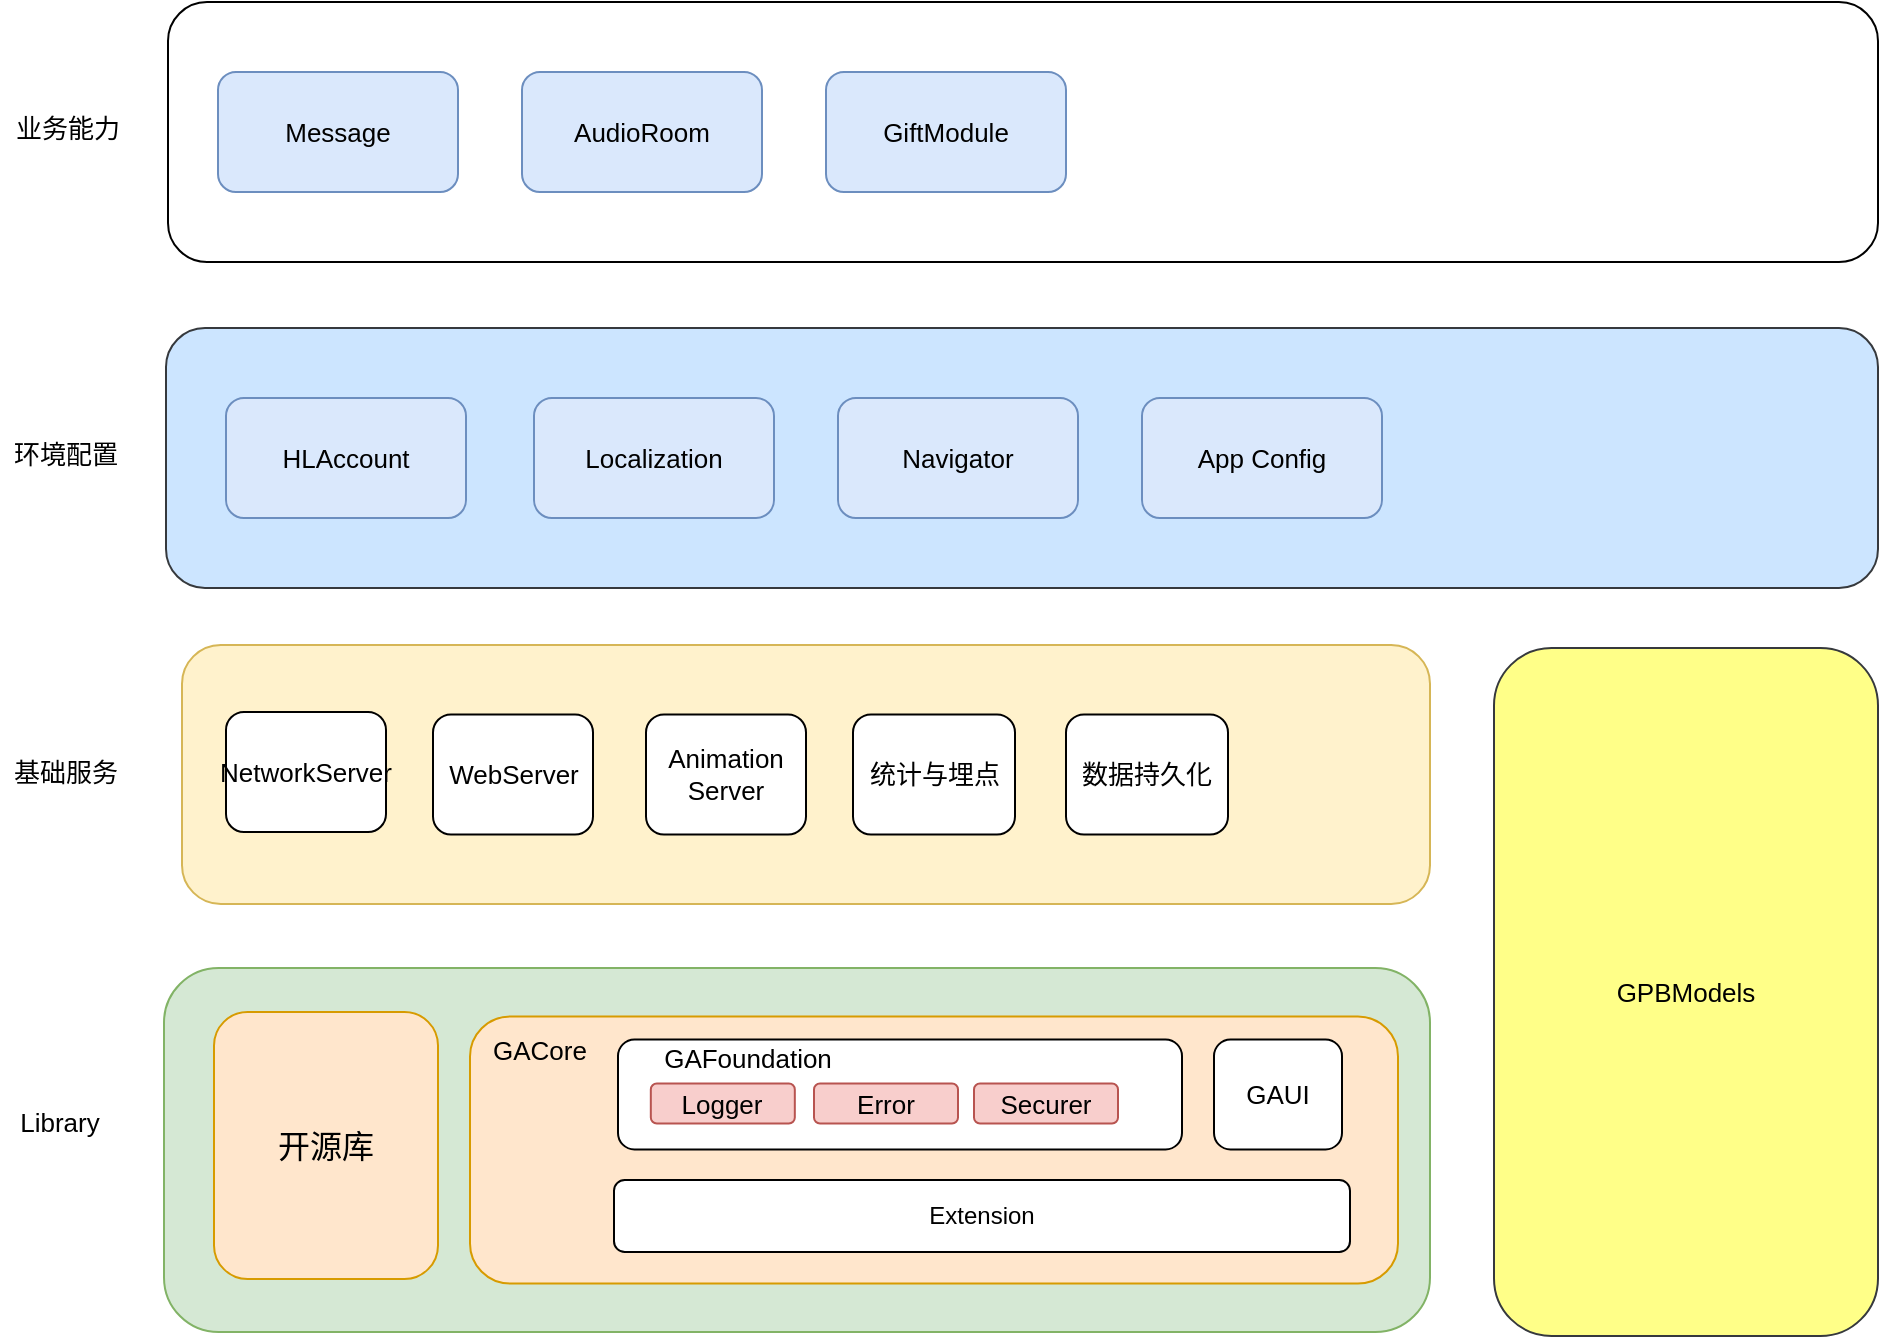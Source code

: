 <mxfile version="20.2.3" type="github">
  <diagram name="Page-1" id="7a6c530e-6e37-e111-ec74-82921da8cc10">
    <mxGraphModel dx="1307" dy="686" grid="1" gridSize="8" guides="1" tooltips="1" connect="1" arrows="1" fold="1" page="1" pageScale="1.5" pageWidth="1169" pageHeight="826" background="#FFFFFF" math="0" shadow="0">
      <root>
        <mxCell id="0" style=";html=1;" />
        <mxCell id="1" style=";html=1;" parent="0" />
        <mxCell id="K_LD3TBMWtCk_dUfeqcV-1" value="l" style="rounded=1;whiteSpace=wrap;html=1;fillColor=#d5e8d4;strokeColor=#82b366;" parent="1" vertex="1">
          <mxGeometry x="359" y="992" width="633" height="182" as="geometry" />
        </mxCell>
        <mxCell id="K_LD3TBMWtCk_dUfeqcV-35" value="" style="rounded=1;whiteSpace=wrap;html=1;fillColor=#fff2cc;strokeColor=#d6b656;" parent="1" vertex="1">
          <mxGeometry x="368" y="830.5" width="624" height="129.5" as="geometry" />
        </mxCell>
        <mxCell id="K_LD3TBMWtCk_dUfeqcV-36" value="NetworkServer" style="rounded=1;whiteSpace=wrap;html=1;fontSize=13;strokeColor=default;" parent="1" vertex="1">
          <mxGeometry x="390" y="864" width="80" height="60" as="geometry" />
        </mxCell>
        <mxCell id="K_LD3TBMWtCk_dUfeqcV-39" value="WebServer" style="rounded=1;whiteSpace=wrap;html=1;fontSize=13;strokeColor=default;" parent="1" vertex="1">
          <mxGeometry x="493.5" y="865.25" width="80" height="60" as="geometry" />
        </mxCell>
        <mxCell id="K_LD3TBMWtCk_dUfeqcV-40" value="Animation&lt;br&gt;Server" style="rounded=1;whiteSpace=wrap;html=1;fontSize=13;strokeColor=default;" parent="1" vertex="1">
          <mxGeometry x="600" y="865.25" width="80" height="60" as="geometry" />
        </mxCell>
        <mxCell id="K_LD3TBMWtCk_dUfeqcV-41" value="统计与埋点" style="rounded=1;whiteSpace=wrap;html=1;fontSize=13;strokeColor=default;" parent="1" vertex="1">
          <mxGeometry x="703.5" y="865.25" width="81" height="60" as="geometry" />
        </mxCell>
        <mxCell id="K_LD3TBMWtCk_dUfeqcV-42" value="基础服务" style="text;html=1;strokeColor=none;fillColor=none;align=center;verticalAlign=middle;whiteSpace=wrap;rounded=0;fontSize=13;" parent="1" vertex="1">
          <mxGeometry x="280" y="879" width="60" height="30" as="geometry" />
        </mxCell>
        <mxCell id="K_LD3TBMWtCk_dUfeqcV-43" value="" style="rounded=1;whiteSpace=wrap;html=1;fillColor=#cce5ff;strokeColor=#36393d;" parent="1" vertex="1">
          <mxGeometry x="360" y="672" width="856" height="130" as="geometry" />
        </mxCell>
        <mxCell id="K_LD3TBMWtCk_dUfeqcV-44" value="环境配置" style="text;html=1;strokeColor=none;fillColor=none;align=center;verticalAlign=middle;whiteSpace=wrap;rounded=0;fontSize=13;" parent="1" vertex="1">
          <mxGeometry x="280" y="720" width="60" height="30" as="geometry" />
        </mxCell>
        <mxCell id="K_LD3TBMWtCk_dUfeqcV-45" value="HLAccount" style="rounded=1;whiteSpace=wrap;html=1;fontSize=13;strokeColor=#6c8ebf;fillColor=#dae8fc;" parent="1" vertex="1">
          <mxGeometry x="390" y="707" width="120" height="60" as="geometry" />
        </mxCell>
        <mxCell id="K_LD3TBMWtCk_dUfeqcV-47" value="Localization" style="rounded=1;whiteSpace=wrap;html=1;fontSize=13;strokeColor=#6c8ebf;fillColor=#dae8fc;" parent="1" vertex="1">
          <mxGeometry x="544" y="707" width="120" height="60" as="geometry" />
        </mxCell>
        <mxCell id="K_LD3TBMWtCk_dUfeqcV-48" value="Navigator" style="rounded=1;whiteSpace=wrap;html=1;fontSize=13;strokeColor=#6c8ebf;fillColor=#dae8fc;" parent="1" vertex="1">
          <mxGeometry x="696" y="707" width="120" height="60" as="geometry" />
        </mxCell>
        <mxCell id="K_LD3TBMWtCk_dUfeqcV-49" value="App Config" style="rounded=1;whiteSpace=wrap;html=1;fontSize=13;strokeColor=#6c8ebf;fillColor=#dae8fc;" parent="1" vertex="1">
          <mxGeometry x="848" y="707" width="120" height="60" as="geometry" />
        </mxCell>
        <mxCell id="Ix5k6d0BuqMqthUMCjz2-28" value="" style="rounded=1;whiteSpace=wrap;html=1;" parent="1" vertex="1">
          <mxGeometry x="361" y="509" width="855" height="130" as="geometry" />
        </mxCell>
        <mxCell id="Ix5k6d0BuqMqthUMCjz2-29" value="业务能力" style="text;html=1;strokeColor=none;fillColor=none;align=center;verticalAlign=middle;whiteSpace=wrap;rounded=0;fontSize=13;" parent="1" vertex="1">
          <mxGeometry x="281" y="557" width="60" height="30" as="geometry" />
        </mxCell>
        <mxCell id="Ix5k6d0BuqMqthUMCjz2-31" value="Message" style="rounded=1;whiteSpace=wrap;html=1;fontSize=13;strokeColor=#6c8ebf;fillColor=#dae8fc;" parent="1" vertex="1">
          <mxGeometry x="386" y="544" width="120" height="60" as="geometry" />
        </mxCell>
        <mxCell id="Ix5k6d0BuqMqthUMCjz2-32" value="AudioRoom" style="rounded=1;whiteSpace=wrap;html=1;fontSize=13;strokeColor=#6c8ebf;fillColor=#dae8fc;" parent="1" vertex="1">
          <mxGeometry x="538" y="544" width="120" height="60" as="geometry" />
        </mxCell>
        <mxCell id="Ix5k6d0BuqMqthUMCjz2-33" value="GiftModule" style="rounded=1;whiteSpace=wrap;html=1;fontSize=13;strokeColor=#6c8ebf;fillColor=#dae8fc;" parent="1" vertex="1">
          <mxGeometry x="690" y="544" width="120" height="60" as="geometry" />
        </mxCell>
        <mxCell id="Ix5k6d0BuqMqthUMCjz2-43" value="" style="group" parent="1" vertex="1" connectable="0">
          <mxGeometry x="512" y="1016.25" width="464" height="133.5" as="geometry" />
        </mxCell>
        <mxCell id="K_LD3TBMWtCk_dUfeqcV-15" value="" style="rounded=1;whiteSpace=wrap;html=1;fontSize=16;strokeColor=#d79b00;fillColor=#ffe6cc;" parent="Ix5k6d0BuqMqthUMCjz2-43" vertex="1">
          <mxGeometry width="464" height="133.5" as="geometry" />
        </mxCell>
        <mxCell id="K_LD3TBMWtCk_dUfeqcV-16" value="GACore" style="text;html=1;strokeColor=none;fillColor=none;align=center;verticalAlign=middle;whiteSpace=wrap;rounded=0;fontSize=13;" parent="Ix5k6d0BuqMqthUMCjz2-43" vertex="1">
          <mxGeometry x="5" y="1.5" width="60" height="30" as="geometry" />
        </mxCell>
        <mxCell id="K_LD3TBMWtCk_dUfeqcV-18" value="GAUI" style="rounded=1;whiteSpace=wrap;html=1;fontSize=13;strokeColor=default;" parent="Ix5k6d0BuqMqthUMCjz2-43" vertex="1">
          <mxGeometry x="372" y="11.5" width="64" height="55" as="geometry" />
        </mxCell>
        <mxCell id="EU10I_Jx_XXT4axmKY_v-11" value="Extension" style="rounded=1;whiteSpace=wrap;html=1;" parent="Ix5k6d0BuqMqthUMCjz2-43" vertex="1">
          <mxGeometry x="72" y="81.75" width="368" height="36" as="geometry" />
        </mxCell>
        <mxCell id="Ix5k6d0BuqMqthUMCjz2-42" value="" style="group" parent="Ix5k6d0BuqMqthUMCjz2-43" vertex="1" connectable="0">
          <mxGeometry x="74" y="6.5" width="282" height="55" as="geometry" />
        </mxCell>
        <mxCell id="K_LD3TBMWtCk_dUfeqcV-17" value="" style="rounded=1;whiteSpace=wrap;html=1;fontSize=13;" parent="Ix5k6d0BuqMqthUMCjz2-42" vertex="1">
          <mxGeometry y="5" width="282" height="55" as="geometry" />
        </mxCell>
        <mxCell id="K_LD3TBMWtCk_dUfeqcV-22" value="GAFoundation" style="text;html=1;strokeColor=none;fillColor=none;align=center;verticalAlign=middle;whiteSpace=wrap;rounded=0;fontSize=13;" parent="Ix5k6d0BuqMqthUMCjz2-42" vertex="1">
          <mxGeometry x="-12" y="6" width="154.256" height="16" as="geometry" />
        </mxCell>
        <mxCell id="K_LD3TBMWtCk_dUfeqcV-24" value="Error" style="rounded=1;whiteSpace=wrap;html=1;fontSize=13;strokeColor=#b85450;fillColor=#f8cecc;" parent="Ix5k6d0BuqMqthUMCjz2-42" vertex="1">
          <mxGeometry x="98" y="27" width="72" height="20" as="geometry" />
        </mxCell>
        <mxCell id="K_LD3TBMWtCk_dUfeqcV-25" value="Logger" style="rounded=1;whiteSpace=wrap;html=1;fontSize=13;strokeColor=#b85450;fillColor=#f8cecc;" parent="Ix5k6d0BuqMqthUMCjz2-42" vertex="1">
          <mxGeometry x="16.41" y="27" width="72" height="20" as="geometry" />
        </mxCell>
        <mxCell id="K_LD3TBMWtCk_dUfeqcV-26" value="Securer" style="rounded=1;whiteSpace=wrap;html=1;fontSize=13;strokeColor=#b85450;fillColor=#f8cecc;" parent="Ix5k6d0BuqMqthUMCjz2-42" vertex="1">
          <mxGeometry x="178" y="27" width="72" height="20" as="geometry" />
        </mxCell>
        <mxCell id="Ix5k6d0BuqMqthUMCjz2-44" value="" style="group" parent="1" vertex="1" connectable="0">
          <mxGeometry x="384" y="1014" width="112" height="133.5" as="geometry" />
        </mxCell>
        <mxCell id="Ix5k6d0BuqMqthUMCjz2-38" value="开源库" style="rounded=1;whiteSpace=wrap;html=1;fontSize=16;strokeColor=#d79b00;fillColor=#ffe6cc;" parent="Ix5k6d0BuqMqthUMCjz2-44" vertex="1">
          <mxGeometry width="112.0" height="133.5" as="geometry" />
        </mxCell>
        <mxCell id="Ix5k6d0BuqMqthUMCjz2-45" value="Library" style="text;html=1;strokeColor=none;fillColor=none;align=center;verticalAlign=middle;whiteSpace=wrap;rounded=0;fontSize=13;" parent="1" vertex="1">
          <mxGeometry x="277" y="1054" width="60" height="30" as="geometry" />
        </mxCell>
        <mxCell id="Ix5k6d0BuqMqthUMCjz2-41" value="GPBModels" style="rounded=1;whiteSpace=wrap;html=1;fontSize=13;strokeColor=#36393d;fillColor=#ffff88;" parent="1" vertex="1">
          <mxGeometry x="1024" y="832" width="192" height="344" as="geometry" />
        </mxCell>
        <mxCell id="b80qSHaLY5oCW-1uU5xf-2" value="数据持久化" style="rounded=1;whiteSpace=wrap;html=1;fontSize=13;strokeColor=default;" parent="1" vertex="1">
          <mxGeometry x="810" y="865.25" width="81" height="60" as="geometry" />
        </mxCell>
      </root>
    </mxGraphModel>
  </diagram>
</mxfile>
